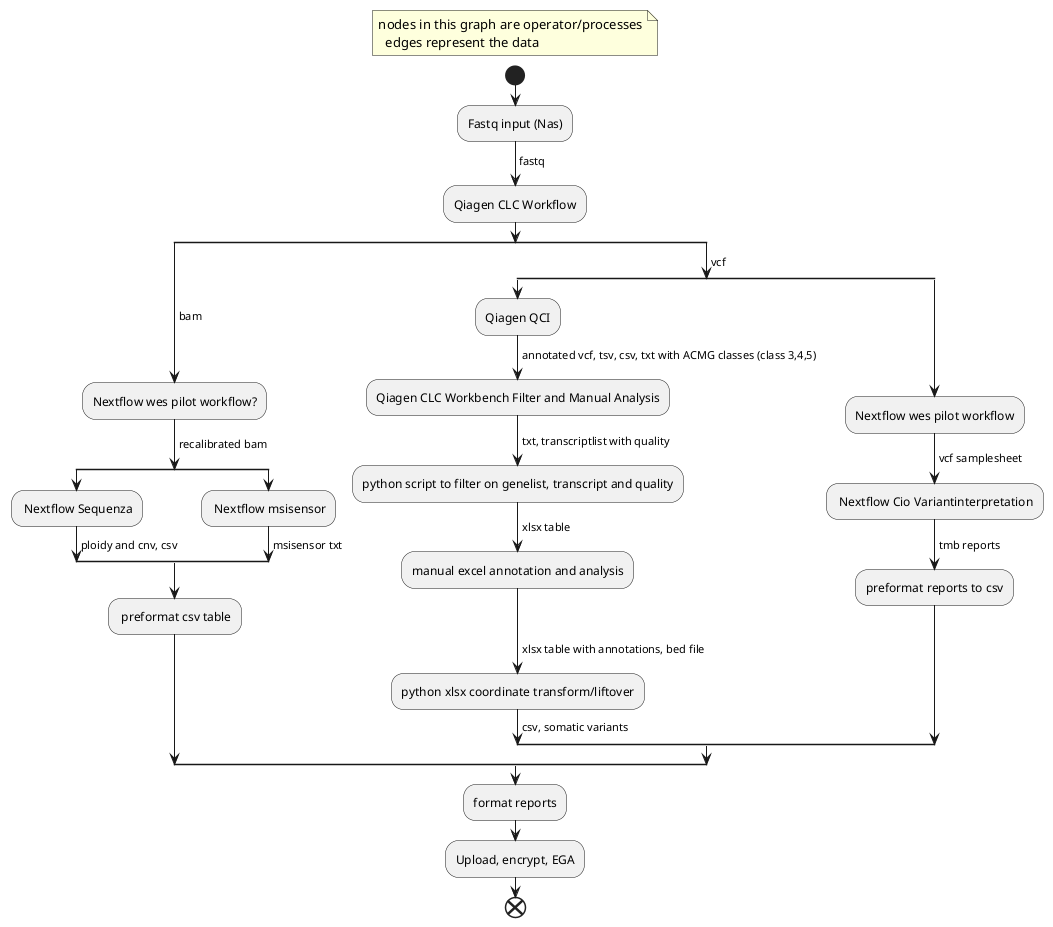 @startuml
floating note right
  nodes in this graph are operator/processes
    edges represent the data
    end note

    start
    :Fastq input (Nas);
    -> fastq;
    :Qiagen CLC Workflow;

    split
    -> bam;

    :Nextflow wes pilot workflow?;
    -> recalibrated bam;
    split
    : Nextflow Sequenza;
    -> ploidy and cnv, csv;
    split again
    : Nextflow msisensor;
    -> msisensor txt;
    end split

    : preformat csv table;
    split again
    -> vcf;

    split
    :Qiagen QCI;
    -> annotated vcf, tsv, csv, txt with ACMG classes (class 3,4,5);
    :Qiagen CLC Workbench Filter and Manual Analysis;
    -> txt, transcriptlist with quality;
    :python script to filter on genelist, transcript and quality;
    -> xlsx table;
    :manual excel annotation and analysis;
    label lab1
    -> xlsx table with annotations, bed file;

    :python xlsx coordinate transform/liftover;
    -> csv, somatic variants;


    split again
    :Nextflow wes pilot workflow;
    -> vcf samplesheet;
    : Nextflow Cio Variantinterpretation;
    -> tmb reports;
    :preformat reports to csv;

    end split

    end split
    :format reports;
    :Upload, encrypt, EGA;
    end


    @enduml
